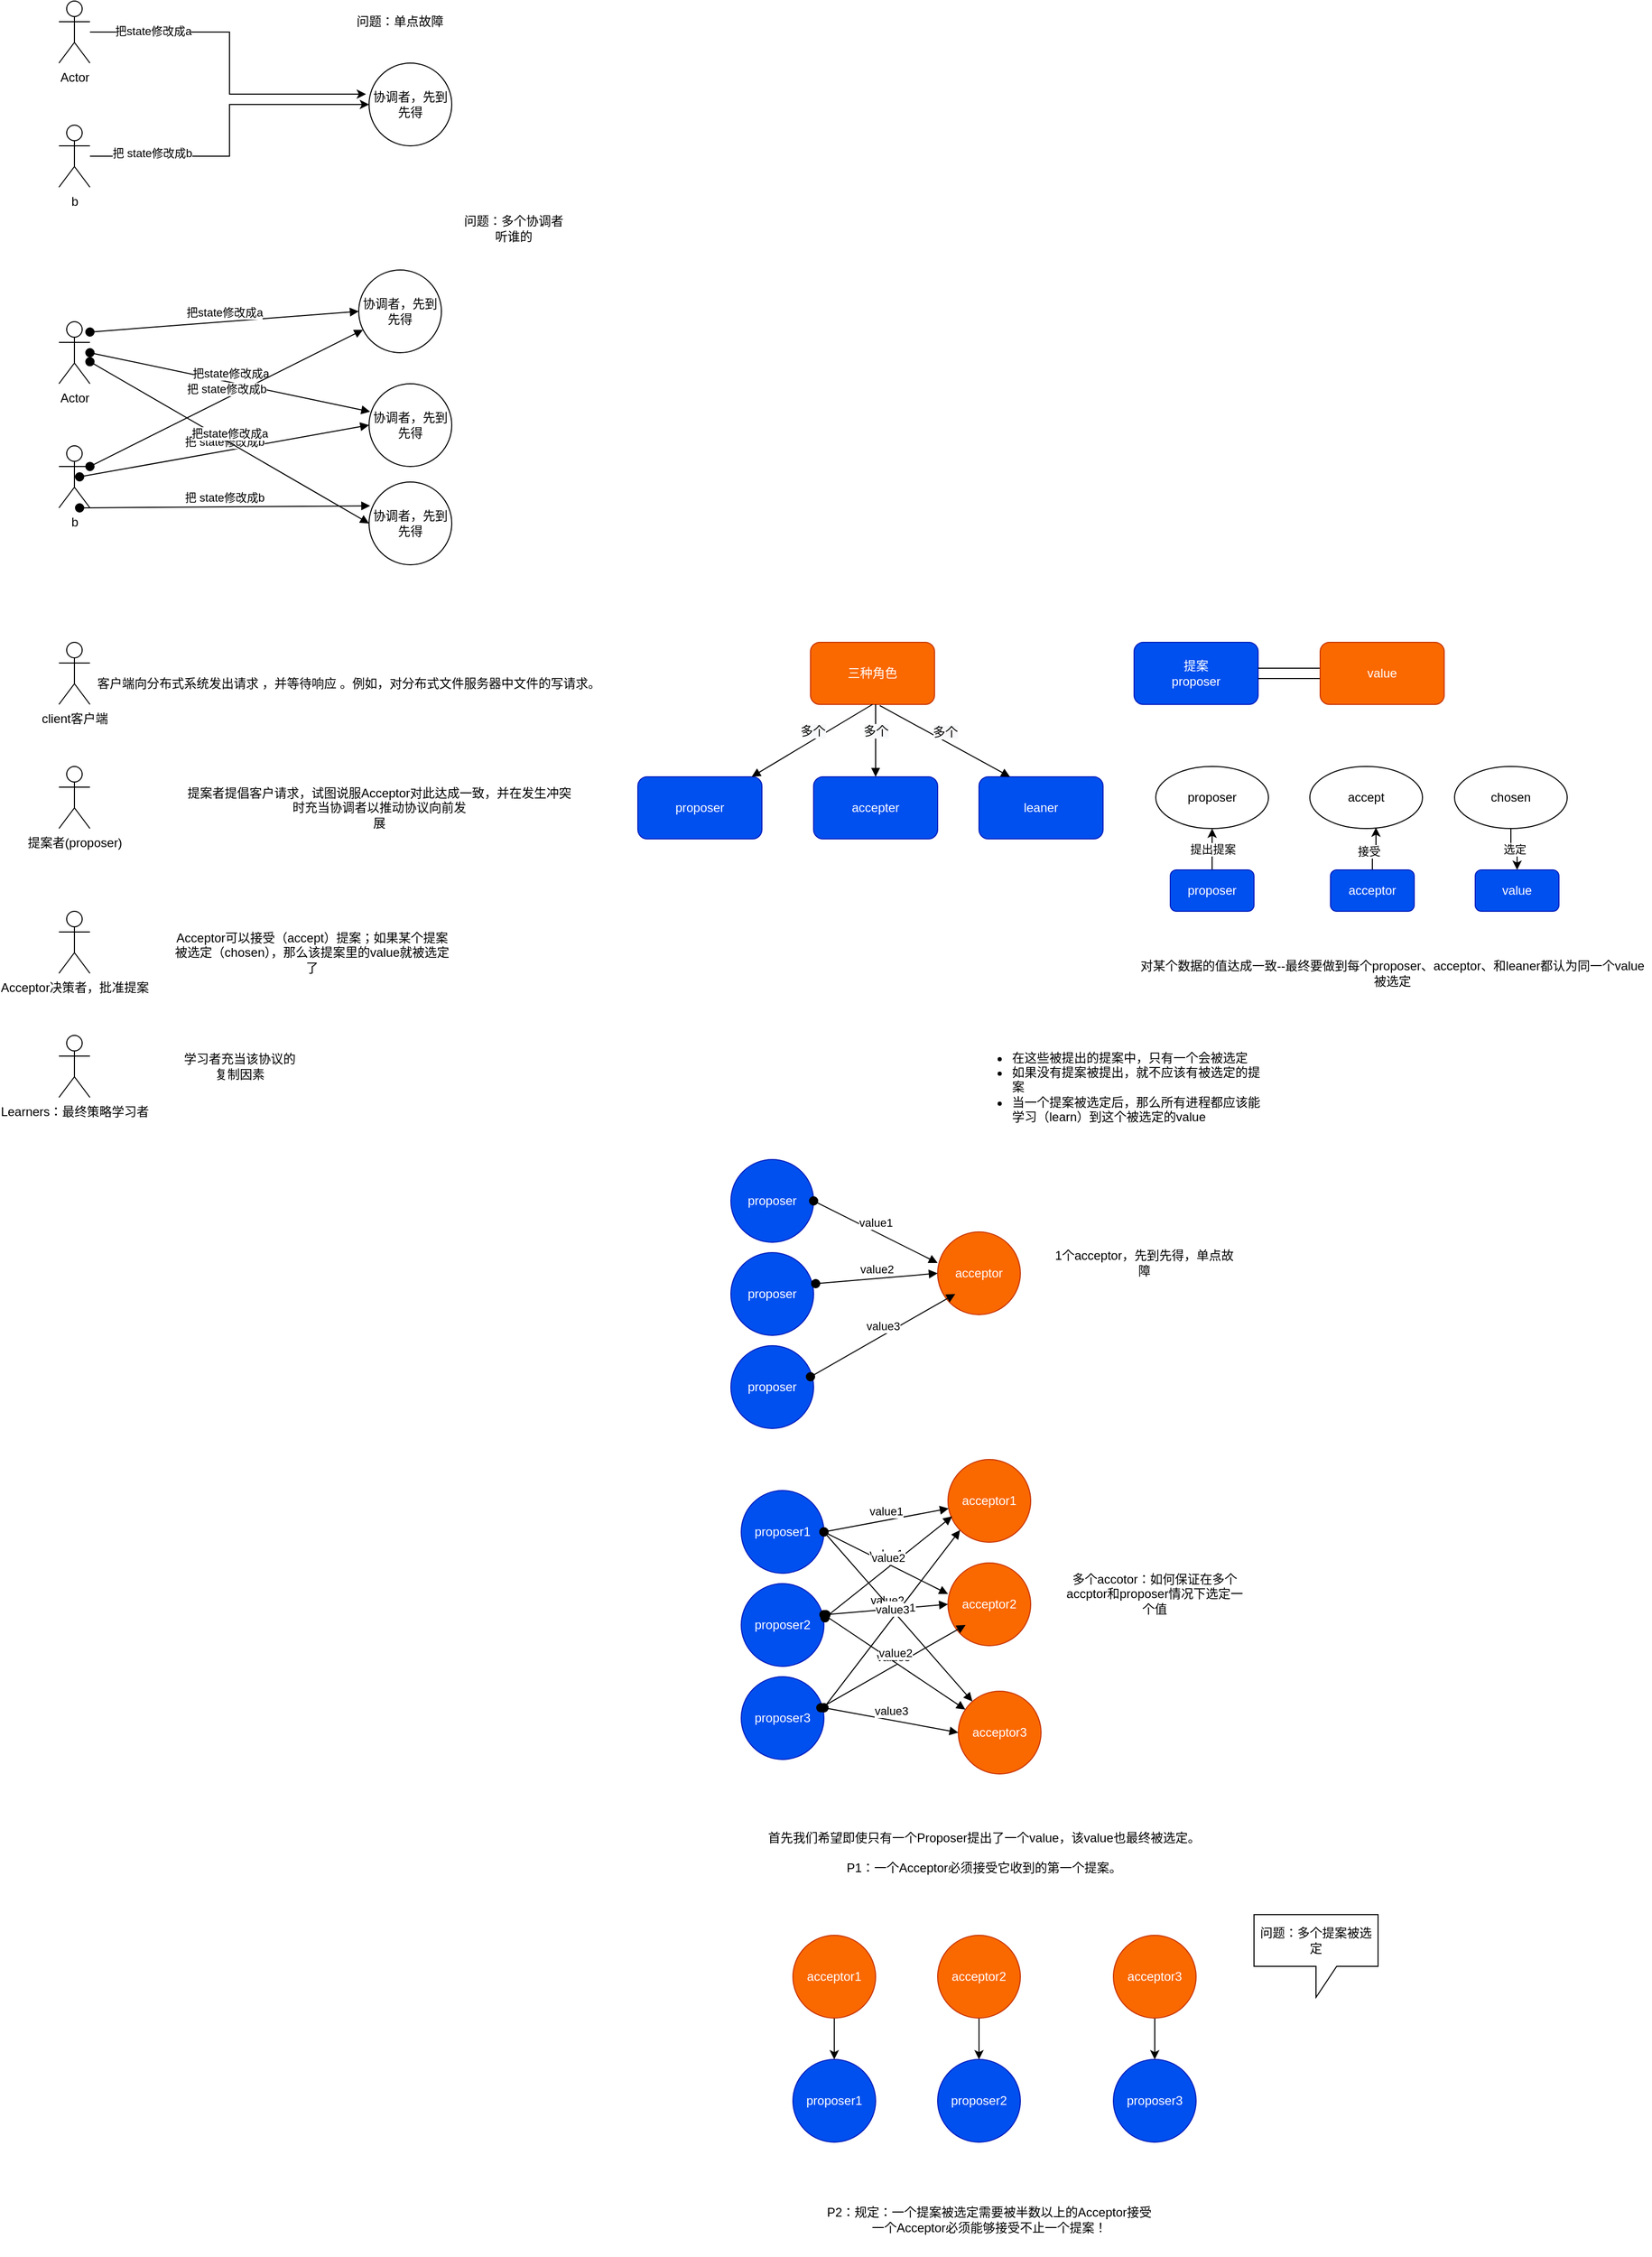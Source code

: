 <mxfile version="14.4.6" type="github">
  <diagram id="8dDou3pMWxGuU96nbHgM" name="Page-1">
    <mxGraphModel dx="946" dy="614" grid="1" gridSize="10" guides="1" tooltips="1" connect="1" arrows="1" fold="1" page="1" pageScale="1" pageWidth="827" pageHeight="1169" math="0" shadow="0">
      <root>
        <mxCell id="0" />
        <mxCell id="1" parent="0" />
        <mxCell id="M_0ubYgLpEhorPyLPJEU-5" style="edgeStyle=orthogonalEdgeStyle;rounded=0;orthogonalLoop=1;jettySize=auto;html=1;entryX=-0.037;entryY=0.375;entryDx=0;entryDy=0;entryPerimeter=0;" edge="1" parent="1" source="M_0ubYgLpEhorPyLPJEU-1" target="M_0ubYgLpEhorPyLPJEU-4">
          <mxGeometry relative="1" as="geometry" />
        </mxCell>
        <mxCell id="M_0ubYgLpEhorPyLPJEU-7" value="把state修改成a" style="edgeLabel;html=1;align=center;verticalAlign=middle;resizable=0;points=[];" vertex="1" connectable="0" parent="M_0ubYgLpEhorPyLPJEU-5">
          <mxGeometry x="-0.627" y="1" relative="1" as="geometry">
            <mxPoint as="offset" />
          </mxGeometry>
        </mxCell>
        <mxCell id="M_0ubYgLpEhorPyLPJEU-1" value="Actor" style="shape=umlActor;verticalLabelPosition=bottom;verticalAlign=top;html=1;outlineConnect=0;" vertex="1" parent="1">
          <mxGeometry x="60" y="80" width="30" height="60" as="geometry" />
        </mxCell>
        <mxCell id="M_0ubYgLpEhorPyLPJEU-6" style="edgeStyle=orthogonalEdgeStyle;rounded=0;orthogonalLoop=1;jettySize=auto;html=1;entryX=0;entryY=0.5;entryDx=0;entryDy=0;" edge="1" parent="1" source="M_0ubYgLpEhorPyLPJEU-2" target="M_0ubYgLpEhorPyLPJEU-4">
          <mxGeometry relative="1" as="geometry" />
        </mxCell>
        <mxCell id="M_0ubYgLpEhorPyLPJEU-8" value="把 state修改成b" style="edgeLabel;html=1;align=center;verticalAlign=middle;resizable=0;points=[];" vertex="1" connectable="0" parent="M_0ubYgLpEhorPyLPJEU-6">
          <mxGeometry x="-0.625" y="3" relative="1" as="geometry">
            <mxPoint as="offset" />
          </mxGeometry>
        </mxCell>
        <mxCell id="M_0ubYgLpEhorPyLPJEU-2" value="b&lt;br&gt;" style="shape=umlActor;verticalLabelPosition=bottom;verticalAlign=top;html=1;outlineConnect=0;" vertex="1" parent="1">
          <mxGeometry x="60" y="200" width="30" height="60" as="geometry" />
        </mxCell>
        <mxCell id="M_0ubYgLpEhorPyLPJEU-4" value="协调者，先到先得" style="ellipse;whiteSpace=wrap;html=1;aspect=fixed;" vertex="1" parent="1">
          <mxGeometry x="360" y="140" width="80" height="80" as="geometry" />
        </mxCell>
        <mxCell id="M_0ubYgLpEhorPyLPJEU-24" value="Actor" style="shape=umlActor;verticalLabelPosition=bottom;verticalAlign=top;html=1;outlineConnect=0;" vertex="1" parent="1">
          <mxGeometry x="60" y="390" width="30" height="60" as="geometry" />
        </mxCell>
        <mxCell id="M_0ubYgLpEhorPyLPJEU-27" value="b&lt;br&gt;" style="shape=umlActor;verticalLabelPosition=bottom;verticalAlign=top;html=1;outlineConnect=0;" vertex="1" parent="1">
          <mxGeometry x="60" y="510" width="30" height="60" as="geometry" />
        </mxCell>
        <mxCell id="M_0ubYgLpEhorPyLPJEU-28" value="协调者，先到先得" style="ellipse;whiteSpace=wrap;html=1;aspect=fixed;" vertex="1" parent="1">
          <mxGeometry x="360" y="450" width="80" height="80" as="geometry" />
        </mxCell>
        <mxCell id="M_0ubYgLpEhorPyLPJEU-29" value="问题：单点故障" style="text;html=1;strokeColor=none;fillColor=none;align=center;verticalAlign=middle;whiteSpace=wrap;rounded=0;" vertex="1" parent="1">
          <mxGeometry x="340" y="90" width="100" height="20" as="geometry" />
        </mxCell>
        <mxCell id="M_0ubYgLpEhorPyLPJEU-30" value="协调者，先到先得" style="ellipse;whiteSpace=wrap;html=1;aspect=fixed;" vertex="1" parent="1">
          <mxGeometry x="360" y="545" width="80" height="80" as="geometry" />
        </mxCell>
        <mxCell id="M_0ubYgLpEhorPyLPJEU-31" value="协调者，先到先得" style="ellipse;whiteSpace=wrap;html=1;aspect=fixed;" vertex="1" parent="1">
          <mxGeometry x="350" y="340" width="80" height="80" as="geometry" />
        </mxCell>
        <mxCell id="M_0ubYgLpEhorPyLPJEU-33" value="把state修改成a" style="html=1;verticalAlign=bottom;startArrow=oval;startFill=1;endArrow=block;startSize=8;entryX=0;entryY=0.5;entryDx=0;entryDy=0;" edge="1" parent="1" target="M_0ubYgLpEhorPyLPJEU-31">
          <mxGeometry width="60" relative="1" as="geometry">
            <mxPoint x="90" y="400" as="sourcePoint" />
            <mxPoint x="150" y="400" as="targetPoint" />
          </mxGeometry>
        </mxCell>
        <mxCell id="M_0ubYgLpEhorPyLPJEU-34" value="把state修改成a" style="html=1;verticalAlign=bottom;startArrow=oval;startFill=1;endArrow=block;startSize=8;entryX=0.013;entryY=0.338;entryDx=0;entryDy=0;entryPerimeter=0;" edge="1" parent="1" target="M_0ubYgLpEhorPyLPJEU-28">
          <mxGeometry width="60" relative="1" as="geometry">
            <mxPoint x="90" y="420" as="sourcePoint" />
            <mxPoint x="150" y="420" as="targetPoint" />
          </mxGeometry>
        </mxCell>
        <mxCell id="M_0ubYgLpEhorPyLPJEU-35" value="把 state修改成b" style="html=1;verticalAlign=bottom;startArrow=oval;startFill=1;endArrow=block;startSize=8;entryX=0;entryY=0.5;entryDx=0;entryDy=0;" edge="1" parent="1" target="M_0ubYgLpEhorPyLPJEU-28">
          <mxGeometry width="60" relative="1" as="geometry">
            <mxPoint x="80" y="540" as="sourcePoint" />
            <mxPoint x="140" y="540" as="targetPoint" />
          </mxGeometry>
        </mxCell>
        <mxCell id="M_0ubYgLpEhorPyLPJEU-36" value="把 state修改成b" style="html=1;verticalAlign=bottom;startArrow=oval;startFill=1;endArrow=block;startSize=8;entryX=0.013;entryY=0.288;entryDx=0;entryDy=0;entryPerimeter=0;" edge="1" parent="1" target="M_0ubYgLpEhorPyLPJEU-30">
          <mxGeometry width="60" relative="1" as="geometry">
            <mxPoint x="80" y="570" as="sourcePoint" />
            <mxPoint x="360" y="520" as="targetPoint" />
          </mxGeometry>
        </mxCell>
        <mxCell id="M_0ubYgLpEhorPyLPJEU-37" value="把 state修改成b" style="html=1;verticalAlign=bottom;startArrow=oval;startFill=1;endArrow=block;startSize=8;exitX=1;exitY=0.333;exitDx=0;exitDy=0;exitPerimeter=0;" edge="1" parent="1" source="M_0ubYgLpEhorPyLPJEU-27" target="M_0ubYgLpEhorPyLPJEU-31">
          <mxGeometry width="60" relative="1" as="geometry">
            <mxPoint x="90" y="580" as="sourcePoint" />
            <mxPoint x="371.04" y="578.04" as="targetPoint" />
          </mxGeometry>
        </mxCell>
        <mxCell id="M_0ubYgLpEhorPyLPJEU-38" value="把state修改成a" style="html=1;verticalAlign=bottom;startArrow=oval;startFill=1;endArrow=block;startSize=8;entryX=0;entryY=0.5;entryDx=0;entryDy=0;" edge="1" parent="1" source="M_0ubYgLpEhorPyLPJEU-24" target="M_0ubYgLpEhorPyLPJEU-30">
          <mxGeometry width="60" relative="1" as="geometry">
            <mxPoint x="100" y="430" as="sourcePoint" />
            <mxPoint x="371.04" y="487.04" as="targetPoint" />
          </mxGeometry>
        </mxCell>
        <mxCell id="M_0ubYgLpEhorPyLPJEU-39" value="问题：多个协调者听谁的" style="text;html=1;strokeColor=none;fillColor=none;align=center;verticalAlign=middle;whiteSpace=wrap;rounded=0;" vertex="1" parent="1">
          <mxGeometry x="450" y="290" width="100" height="20" as="geometry" />
        </mxCell>
        <mxCell id="M_0ubYgLpEhorPyLPJEU-41" value="client客户端" style="shape=umlActor;verticalLabelPosition=bottom;verticalAlign=top;html=1;outlineConnect=0;" vertex="1" parent="1">
          <mxGeometry x="60" y="700" width="30" height="60" as="geometry" />
        </mxCell>
        <mxCell id="M_0ubYgLpEhorPyLPJEU-45" value="客户端向分布式系统发出请求 ，并等待响应 。例如，对分布式文件服务器中文件的写请求。" style="text;html=1;align=center;verticalAlign=middle;resizable=0;points=[];autosize=1;" vertex="1" parent="1">
          <mxGeometry x="90" y="730" width="500" height="20" as="geometry" />
        </mxCell>
        <mxCell id="M_0ubYgLpEhorPyLPJEU-46" value="&lt;div&gt;提案者提倡客户请求，试图说服Acceptor对此达成一致，并在发生冲突时充当协调者以推动协议向前发&lt;/div&gt;&lt;div&gt;展&lt;/div&gt;" style="text;html=1;strokeColor=none;fillColor=none;align=center;verticalAlign=middle;whiteSpace=wrap;rounded=0;" vertex="1" parent="1">
          <mxGeometry x="180" y="850" width="380" height="20" as="geometry" />
        </mxCell>
        <mxCell id="M_0ubYgLpEhorPyLPJEU-47" value="&lt;span&gt;提案者(proposer)&lt;/span&gt;" style="shape=umlActor;verticalLabelPosition=bottom;verticalAlign=top;html=1;outlineConnect=0;" vertex="1" parent="1">
          <mxGeometry x="60" y="820" width="30" height="60" as="geometry" />
        </mxCell>
        <mxCell id="M_0ubYgLpEhorPyLPJEU-48" value="Acceptor决策者，批准提案" style="shape=umlActor;verticalLabelPosition=bottom;verticalAlign=top;html=1;outlineConnect=0;" vertex="1" parent="1">
          <mxGeometry x="60" y="960" width="30" height="60" as="geometry" />
        </mxCell>
        <mxCell id="M_0ubYgLpEhorPyLPJEU-51" value="Acceptor可以接受（accept）提案；如果某个提案被选定（chosen），那么该提案里的value就被选定了" style="text;html=1;strokeColor=none;fillColor=none;align=center;verticalAlign=middle;whiteSpace=wrap;rounded=0;" vertex="1" parent="1">
          <mxGeometry x="170" y="990" width="270" height="20" as="geometry" />
        </mxCell>
        <mxCell id="M_0ubYgLpEhorPyLPJEU-52" value="Learners：最终策略学习者" style="shape=umlActor;verticalLabelPosition=bottom;verticalAlign=top;html=1;outlineConnect=0;" vertex="1" parent="1">
          <mxGeometry x="60" y="1080" width="30" height="60" as="geometry" />
        </mxCell>
        <mxCell id="M_0ubYgLpEhorPyLPJEU-57" value="学习者充当该协议的复制因素" style="text;html=1;strokeColor=none;fillColor=none;align=center;verticalAlign=middle;whiteSpace=wrap;rounded=0;" vertex="1" parent="1">
          <mxGeometry x="180" y="1100" width="110" height="20" as="geometry" />
        </mxCell>
        <mxCell id="M_0ubYgLpEhorPyLPJEU-58" value="三种角色" style="rounded=1;whiteSpace=wrap;html=1;fillColor=#fa6800;strokeColor=#C73500;fontColor=#ffffff;" vertex="1" parent="1">
          <mxGeometry x="787" y="700" width="120" height="60" as="geometry" />
        </mxCell>
        <mxCell id="M_0ubYgLpEhorPyLPJEU-59" value="proposer" style="rounded=1;whiteSpace=wrap;html=1;fillColor=#0050ef;strokeColor=#001DBC;fontColor=#ffffff;" vertex="1" parent="1">
          <mxGeometry x="620" y="830" width="120" height="60" as="geometry" />
        </mxCell>
        <mxCell id="M_0ubYgLpEhorPyLPJEU-60" value="accepter" style="rounded=1;whiteSpace=wrap;html=1;fillColor=#0050ef;strokeColor=#001DBC;fontColor=#ffffff;" vertex="1" parent="1">
          <mxGeometry x="790" y="830" width="120" height="60" as="geometry" />
        </mxCell>
        <mxCell id="M_0ubYgLpEhorPyLPJEU-61" value="leaner" style="rounded=1;whiteSpace=wrap;html=1;fillColor=#0050ef;strokeColor=#001DBC;fontColor=#ffffff;" vertex="1" parent="1">
          <mxGeometry x="950" y="830" width="120" height="60" as="geometry" />
        </mxCell>
        <mxCell id="M_0ubYgLpEhorPyLPJEU-67" value="&lt;span style=&quot;font-size: 12px ; background-color: rgb(248 , 249 , 250)&quot;&gt;多个&lt;/span&gt;" style="html=1;verticalAlign=bottom;endArrow=block;exitX=0.5;exitY=1;exitDx=0;exitDy=0;" edge="1" parent="1" source="M_0ubYgLpEhorPyLPJEU-58" target="M_0ubYgLpEhorPyLPJEU-59">
          <mxGeometry width="80" relative="1" as="geometry">
            <mxPoint x="770" y="790" as="sourcePoint" />
            <mxPoint x="850" y="790" as="targetPoint" />
          </mxGeometry>
        </mxCell>
        <mxCell id="M_0ubYgLpEhorPyLPJEU-68" value="&lt;span style=&quot;font-size: 12px ; background-color: rgb(248 , 249 , 250)&quot;&gt;多个&lt;/span&gt;" style="html=1;verticalAlign=bottom;endArrow=block;entryX=0.5;entryY=0;entryDx=0;entryDy=0;" edge="1" parent="1" target="M_0ubYgLpEhorPyLPJEU-60">
          <mxGeometry width="80" relative="1" as="geometry">
            <mxPoint x="850" y="760" as="sourcePoint" />
            <mxPoint x="827.0" y="830" as="targetPoint" />
          </mxGeometry>
        </mxCell>
        <mxCell id="M_0ubYgLpEhorPyLPJEU-69" value="&lt;span style=&quot;font-size: 12px ; background-color: rgb(248 , 249 , 250)&quot;&gt;多个&lt;/span&gt;" style="html=1;verticalAlign=bottom;endArrow=block;entryX=0.25;entryY=0;entryDx=0;entryDy=0;exitX=0.558;exitY=1.017;exitDx=0;exitDy=0;exitPerimeter=0;" edge="1" parent="1" source="M_0ubYgLpEhorPyLPJEU-58" target="M_0ubYgLpEhorPyLPJEU-61">
          <mxGeometry width="80" relative="1" as="geometry">
            <mxPoint x="860" y="770" as="sourcePoint" />
            <mxPoint x="860" y="840" as="targetPoint" />
          </mxGeometry>
        </mxCell>
        <mxCell id="M_0ubYgLpEhorPyLPJEU-70" value="提案&lt;br&gt;proposer" style="rounded=1;whiteSpace=wrap;html=1;fillColor=#0050ef;strokeColor=#001DBC;fontColor=#ffffff;" vertex="1" parent="1">
          <mxGeometry x="1100" y="700" width="120" height="60" as="geometry" />
        </mxCell>
        <mxCell id="M_0ubYgLpEhorPyLPJEU-71" value="" style="line;strokeWidth=1;rotatable=0;dashed=0;labelPosition=right;align=left;verticalAlign=middle;spacingTop=0;spacingLeft=6;points=[];portConstraint=eastwest;" vertex="1" parent="1">
          <mxGeometry x="1220" y="720" width="60" height="10" as="geometry" />
        </mxCell>
        <mxCell id="M_0ubYgLpEhorPyLPJEU-72" value="" style="line;strokeWidth=1;rotatable=0;dashed=0;labelPosition=right;align=left;verticalAlign=middle;spacingTop=0;spacingLeft=6;points=[];portConstraint=eastwest;" vertex="1" parent="1">
          <mxGeometry x="1220" y="730" width="60" height="10" as="geometry" />
        </mxCell>
        <mxCell id="M_0ubYgLpEhorPyLPJEU-73" value="value" style="rounded=1;whiteSpace=wrap;html=1;fillColor=#fa6800;strokeColor=#C73500;fontColor=#ffffff;" vertex="1" parent="1">
          <mxGeometry x="1280" y="700" width="120" height="60" as="geometry" />
        </mxCell>
        <mxCell id="M_0ubYgLpEhorPyLPJEU-74" value="proposer" style="ellipse;whiteSpace=wrap;html=1;" vertex="1" parent="1">
          <mxGeometry x="1121" y="820" width="109" height="60" as="geometry" />
        </mxCell>
        <mxCell id="M_0ubYgLpEhorPyLPJEU-75" value="accept" style="ellipse;whiteSpace=wrap;html=1;" vertex="1" parent="1">
          <mxGeometry x="1270" y="820" width="109" height="60" as="geometry" />
        </mxCell>
        <mxCell id="M_0ubYgLpEhorPyLPJEU-83" value="选定" style="edgeStyle=orthogonalEdgeStyle;rounded=0;orthogonalLoop=1;jettySize=auto;html=1;" edge="1" parent="1" source="M_0ubYgLpEhorPyLPJEU-76" target="M_0ubYgLpEhorPyLPJEU-82">
          <mxGeometry relative="1" as="geometry" />
        </mxCell>
        <mxCell id="M_0ubYgLpEhorPyLPJEU-76" value="chosen" style="ellipse;whiteSpace=wrap;html=1;" vertex="1" parent="1">
          <mxGeometry x="1410" y="820" width="109" height="60" as="geometry" />
        </mxCell>
        <mxCell id="M_0ubYgLpEhorPyLPJEU-78" value="提出提案" style="edgeStyle=orthogonalEdgeStyle;rounded=0;orthogonalLoop=1;jettySize=auto;html=1;" edge="1" parent="1" source="M_0ubYgLpEhorPyLPJEU-77" target="M_0ubYgLpEhorPyLPJEU-74">
          <mxGeometry relative="1" as="geometry" />
        </mxCell>
        <mxCell id="M_0ubYgLpEhorPyLPJEU-77" value="proposer" style="rounded=1;whiteSpace=wrap;html=1;fillColor=#0050ef;strokeColor=#001DBC;fontColor=#ffffff;" vertex="1" parent="1">
          <mxGeometry x="1135" y="920" width="81" height="40" as="geometry" />
        </mxCell>
        <mxCell id="M_0ubYgLpEhorPyLPJEU-80" style="edgeStyle=orthogonalEdgeStyle;rounded=0;orthogonalLoop=1;jettySize=auto;html=1;exitX=0.5;exitY=0;exitDx=0;exitDy=0;entryX=0.587;entryY=0.983;entryDx=0;entryDy=0;entryPerimeter=0;" edge="1" parent="1" source="M_0ubYgLpEhorPyLPJEU-79" target="M_0ubYgLpEhorPyLPJEU-75">
          <mxGeometry relative="1" as="geometry" />
        </mxCell>
        <mxCell id="M_0ubYgLpEhorPyLPJEU-81" value="接受" style="edgeLabel;html=1;align=center;verticalAlign=middle;resizable=0;points=[];" vertex="1" connectable="0" parent="M_0ubYgLpEhorPyLPJEU-80">
          <mxGeometry x="-0.191" y="5" relative="1" as="geometry">
            <mxPoint x="1" as="offset" />
          </mxGeometry>
        </mxCell>
        <mxCell id="M_0ubYgLpEhorPyLPJEU-79" value="acceptor" style="rounded=1;whiteSpace=wrap;html=1;fillColor=#0050ef;strokeColor=#001DBC;fontColor=#ffffff;" vertex="1" parent="1">
          <mxGeometry x="1290" y="920" width="81" height="40" as="geometry" />
        </mxCell>
        <mxCell id="M_0ubYgLpEhorPyLPJEU-82" value="value" style="rounded=1;whiteSpace=wrap;html=1;fillColor=#0050ef;strokeColor=#001DBC;fontColor=#ffffff;" vertex="1" parent="1">
          <mxGeometry x="1430" y="920" width="81" height="40" as="geometry" />
        </mxCell>
        <mxCell id="M_0ubYgLpEhorPyLPJEU-84" value="对某个数据的值达成一致--最终要做到每个proposer、acceptor、和leaner都认为同一个value被选定" style="text;html=1;strokeColor=none;fillColor=none;align=center;verticalAlign=middle;whiteSpace=wrap;rounded=0;" vertex="1" parent="1">
          <mxGeometry x="1100" y="1010" width="500" height="20" as="geometry" />
        </mxCell>
        <mxCell id="M_0ubYgLpEhorPyLPJEU-88" value="&lt;ul&gt;&lt;li&gt;在这些被提出的提案中，只有一个会被选定&lt;/li&gt;&lt;li&gt;如果没有提案被提出，就不应该有被选定的提案&lt;br&gt;&lt;/li&gt;&lt;li&gt;当一个提案被选定后，那么所有进程都应该能学习（learn）到这个被选定的value&lt;br&gt;&lt;/li&gt;&lt;/ul&gt;" style="text;strokeColor=none;fillColor=none;html=1;whiteSpace=wrap;verticalAlign=middle;overflow=hidden;" vertex="1" parent="1">
          <mxGeometry x="940" y="1080" width="290" height="100" as="geometry" />
        </mxCell>
        <mxCell id="M_0ubYgLpEhorPyLPJEU-89" value="proposer" style="ellipse;whiteSpace=wrap;html=1;aspect=fixed;fillColor=#0050ef;strokeColor=#001DBC;fontColor=#ffffff;" vertex="1" parent="1">
          <mxGeometry x="710" y="1200" width="80" height="80" as="geometry" />
        </mxCell>
        <mxCell id="M_0ubYgLpEhorPyLPJEU-90" value="proposer" style="ellipse;whiteSpace=wrap;html=1;aspect=fixed;fillColor=#0050ef;strokeColor=#001DBC;fontColor=#ffffff;" vertex="1" parent="1">
          <mxGeometry x="710" y="1290" width="80" height="80" as="geometry" />
        </mxCell>
        <mxCell id="M_0ubYgLpEhorPyLPJEU-91" value="proposer" style="ellipse;whiteSpace=wrap;html=1;aspect=fixed;fillColor=#0050ef;strokeColor=#001DBC;fontColor=#ffffff;" vertex="1" parent="1">
          <mxGeometry x="710" y="1380" width="80" height="80" as="geometry" />
        </mxCell>
        <mxCell id="M_0ubYgLpEhorPyLPJEU-92" value="acceptor" style="ellipse;whiteSpace=wrap;html=1;aspect=fixed;fillColor=#fa6800;strokeColor=#C73500;fontColor=#ffffff;" vertex="1" parent="1">
          <mxGeometry x="910" y="1270" width="80" height="80" as="geometry" />
        </mxCell>
        <mxCell id="M_0ubYgLpEhorPyLPJEU-96" value="value1" style="html=1;verticalAlign=bottom;startArrow=oval;startFill=1;endArrow=block;startSize=8;entryX=0;entryY=0.375;entryDx=0;entryDy=0;entryPerimeter=0;" edge="1" parent="1" target="M_0ubYgLpEhorPyLPJEU-92">
          <mxGeometry width="60" relative="1" as="geometry">
            <mxPoint x="790" y="1240" as="sourcePoint" />
            <mxPoint x="850" y="1240" as="targetPoint" />
          </mxGeometry>
        </mxCell>
        <mxCell id="M_0ubYgLpEhorPyLPJEU-97" value="value2" style="html=1;verticalAlign=bottom;startArrow=oval;startFill=1;endArrow=block;startSize=8;exitX=1.025;exitY=0.375;exitDx=0;exitDy=0;exitPerimeter=0;" edge="1" parent="1" source="M_0ubYgLpEhorPyLPJEU-90">
          <mxGeometry width="60" relative="1" as="geometry">
            <mxPoint x="800" y="1250" as="sourcePoint" />
            <mxPoint x="910" y="1310" as="targetPoint" />
          </mxGeometry>
        </mxCell>
        <mxCell id="M_0ubYgLpEhorPyLPJEU-98" value="value3" style="html=1;verticalAlign=bottom;startArrow=oval;startFill=1;endArrow=block;startSize=8;entryX=0;entryY=0.375;entryDx=0;entryDy=0;entryPerimeter=0;" edge="1" parent="1">
          <mxGeometry width="60" relative="1" as="geometry">
            <mxPoint x="787" y="1410" as="sourcePoint" />
            <mxPoint x="927" y="1330" as="targetPoint" />
          </mxGeometry>
        </mxCell>
        <mxCell id="M_0ubYgLpEhorPyLPJEU-99" value="1个acceptor，先到先得，单点故障" style="text;html=1;strokeColor=none;fillColor=none;align=center;verticalAlign=middle;whiteSpace=wrap;rounded=0;" vertex="1" parent="1">
          <mxGeometry x="1020" y="1290" width="180" height="20" as="geometry" />
        </mxCell>
        <mxCell id="M_0ubYgLpEhorPyLPJEU-100" value="proposer1" style="ellipse;whiteSpace=wrap;html=1;aspect=fixed;fillColor=#0050ef;strokeColor=#001DBC;fontColor=#ffffff;" vertex="1" parent="1">
          <mxGeometry x="720" y="1520" width="80" height="80" as="geometry" />
        </mxCell>
        <mxCell id="M_0ubYgLpEhorPyLPJEU-101" value="proposer2" style="ellipse;whiteSpace=wrap;html=1;aspect=fixed;fillColor=#0050ef;strokeColor=#001DBC;fontColor=#ffffff;" vertex="1" parent="1">
          <mxGeometry x="720" y="1610" width="80" height="80" as="geometry" />
        </mxCell>
        <mxCell id="M_0ubYgLpEhorPyLPJEU-102" value="proposer3" style="ellipse;whiteSpace=wrap;html=1;aspect=fixed;fillColor=#0050ef;strokeColor=#001DBC;fontColor=#ffffff;" vertex="1" parent="1">
          <mxGeometry x="720" y="1700" width="80" height="80" as="geometry" />
        </mxCell>
        <mxCell id="M_0ubYgLpEhorPyLPJEU-103" value="acceptor2" style="ellipse;whiteSpace=wrap;html=1;aspect=fixed;fillColor=#fa6800;strokeColor=#C73500;fontColor=#ffffff;" vertex="1" parent="1">
          <mxGeometry x="920" y="1590" width="80" height="80" as="geometry" />
        </mxCell>
        <mxCell id="M_0ubYgLpEhorPyLPJEU-104" value="value1" style="html=1;verticalAlign=bottom;startArrow=oval;startFill=1;endArrow=block;startSize=8;entryX=0;entryY=0.375;entryDx=0;entryDy=0;entryPerimeter=0;" edge="1" parent="1" target="M_0ubYgLpEhorPyLPJEU-103">
          <mxGeometry width="60" relative="1" as="geometry">
            <mxPoint x="800" y="1560" as="sourcePoint" />
            <mxPoint x="860" y="1560" as="targetPoint" />
          </mxGeometry>
        </mxCell>
        <mxCell id="M_0ubYgLpEhorPyLPJEU-105" value="value2" style="html=1;verticalAlign=bottom;startArrow=oval;startFill=1;endArrow=block;startSize=8;exitX=1.025;exitY=0.375;exitDx=0;exitDy=0;exitPerimeter=0;" edge="1" parent="1" source="M_0ubYgLpEhorPyLPJEU-101">
          <mxGeometry width="60" relative="1" as="geometry">
            <mxPoint x="810" y="1570" as="sourcePoint" />
            <mxPoint x="920" y="1630" as="targetPoint" />
          </mxGeometry>
        </mxCell>
        <mxCell id="M_0ubYgLpEhorPyLPJEU-106" value="value3" style="html=1;verticalAlign=bottom;startArrow=oval;startFill=1;endArrow=block;startSize=8;entryX=0;entryY=0.375;entryDx=0;entryDy=0;entryPerimeter=0;" edge="1" parent="1">
          <mxGeometry width="60" relative="1" as="geometry">
            <mxPoint x="797" y="1730" as="sourcePoint" />
            <mxPoint x="937" y="1650" as="targetPoint" />
          </mxGeometry>
        </mxCell>
        <mxCell id="M_0ubYgLpEhorPyLPJEU-107" value="多个accotor：如何保证在多个accptor和proposer情况下选定一个值" style="text;html=1;strokeColor=none;fillColor=none;align=center;verticalAlign=middle;whiteSpace=wrap;rounded=0;" vertex="1" parent="1">
          <mxGeometry x="1030" y="1610" width="180" height="20" as="geometry" />
        </mxCell>
        <mxCell id="M_0ubYgLpEhorPyLPJEU-108" value="acceptor3" style="ellipse;whiteSpace=wrap;html=1;aspect=fixed;fillColor=#fa6800;strokeColor=#C73500;fontColor=#ffffff;" vertex="1" parent="1">
          <mxGeometry x="930" y="1714" width="80" height="80" as="geometry" />
        </mxCell>
        <mxCell id="M_0ubYgLpEhorPyLPJEU-109" value="acceptor1" style="ellipse;whiteSpace=wrap;html=1;aspect=fixed;fillColor=#fa6800;strokeColor=#C73500;fontColor=#ffffff;" vertex="1" parent="1">
          <mxGeometry x="920" y="1490" width="80" height="80" as="geometry" />
        </mxCell>
        <mxCell id="M_0ubYgLpEhorPyLPJEU-110" value="value1" style="html=1;verticalAlign=bottom;startArrow=oval;startFill=1;endArrow=block;startSize=8;" edge="1" parent="1" target="M_0ubYgLpEhorPyLPJEU-109">
          <mxGeometry width="60" relative="1" as="geometry">
            <mxPoint x="800" y="1560" as="sourcePoint" />
            <mxPoint x="930" y="1630" as="targetPoint" />
          </mxGeometry>
        </mxCell>
        <mxCell id="M_0ubYgLpEhorPyLPJEU-111" value="value1" style="html=1;verticalAlign=bottom;startArrow=oval;startFill=1;endArrow=block;startSize=8;" edge="1" parent="1" target="M_0ubYgLpEhorPyLPJEU-108">
          <mxGeometry width="60" relative="1" as="geometry">
            <mxPoint x="800" y="1560" as="sourcePoint" />
            <mxPoint x="940" y="1640" as="targetPoint" />
          </mxGeometry>
        </mxCell>
        <mxCell id="M_0ubYgLpEhorPyLPJEU-112" value="value2" style="html=1;verticalAlign=bottom;startArrow=oval;startFill=1;endArrow=block;startSize=8;exitX=1.013;exitY=0.413;exitDx=0;exitDy=0;exitPerimeter=0;entryX=0.05;entryY=0.688;entryDx=0;entryDy=0;entryPerimeter=0;" edge="1" parent="1" source="M_0ubYgLpEhorPyLPJEU-101" target="M_0ubYgLpEhorPyLPJEU-109">
          <mxGeometry width="60" relative="1" as="geometry">
            <mxPoint x="812" y="1650" as="sourcePoint" />
            <mxPoint x="930" y="1640" as="targetPoint" />
          </mxGeometry>
        </mxCell>
        <mxCell id="M_0ubYgLpEhorPyLPJEU-113" value="value2" style="html=1;verticalAlign=bottom;startArrow=oval;startFill=1;endArrow=block;startSize=8;" edge="1" parent="1" target="M_0ubYgLpEhorPyLPJEU-108">
          <mxGeometry width="60" relative="1" as="geometry">
            <mxPoint x="800" y="1640" as="sourcePoint" />
            <mxPoint x="934" y="1555.04" as="targetPoint" />
          </mxGeometry>
        </mxCell>
        <mxCell id="M_0ubYgLpEhorPyLPJEU-114" value="value3" style="html=1;verticalAlign=bottom;startArrow=oval;startFill=1;endArrow=block;startSize=8;entryX=0;entryY=1;entryDx=0;entryDy=0;" edge="1" parent="1" target="M_0ubYgLpEhorPyLPJEU-109">
          <mxGeometry width="60" relative="1" as="geometry">
            <mxPoint x="800" y="1730" as="sourcePoint" />
            <mxPoint x="947" y="1660" as="targetPoint" />
          </mxGeometry>
        </mxCell>
        <mxCell id="M_0ubYgLpEhorPyLPJEU-115" value="value3" style="html=1;verticalAlign=bottom;startArrow=oval;startFill=1;endArrow=block;startSize=8;entryX=0;entryY=0.5;entryDx=0;entryDy=0;" edge="1" parent="1" target="M_0ubYgLpEhorPyLPJEU-108">
          <mxGeometry width="60" relative="1" as="geometry">
            <mxPoint x="800" y="1730" as="sourcePoint" />
            <mxPoint x="941.716" y="1568.284" as="targetPoint" />
          </mxGeometry>
        </mxCell>
        <mxCell id="M_0ubYgLpEhorPyLPJEU-116" value="首先我们希望即使只有一个Proposer提出了一个value，该value也最终被选定。&lt;br&gt;&lt;br&gt;P1：一个Acceptor必须接受它收到的第一个提案。" style="text;html=1;strokeColor=none;fillColor=none;align=center;verticalAlign=middle;whiteSpace=wrap;rounded=0;" vertex="1" parent="1">
          <mxGeometry x="710" y="1840" width="490" height="60" as="geometry" />
        </mxCell>
        <mxCell id="M_0ubYgLpEhorPyLPJEU-123" value="" style="edgeStyle=orthogonalEdgeStyle;rounded=0;orthogonalLoop=1;jettySize=auto;html=1;" edge="1" parent="1" source="M_0ubYgLpEhorPyLPJEU-117" target="M_0ubYgLpEhorPyLPJEU-120">
          <mxGeometry relative="1" as="geometry" />
        </mxCell>
        <mxCell id="M_0ubYgLpEhorPyLPJEU-117" value="acceptor1" style="ellipse;whiteSpace=wrap;html=1;aspect=fixed;fillColor=#fa6800;strokeColor=#C73500;fontColor=#ffffff;" vertex="1" parent="1">
          <mxGeometry x="770" y="1950" width="80" height="80" as="geometry" />
        </mxCell>
        <mxCell id="M_0ubYgLpEhorPyLPJEU-124" value="" style="edgeStyle=orthogonalEdgeStyle;rounded=0;orthogonalLoop=1;jettySize=auto;html=1;" edge="1" parent="1" source="M_0ubYgLpEhorPyLPJEU-118" target="M_0ubYgLpEhorPyLPJEU-121">
          <mxGeometry relative="1" as="geometry" />
        </mxCell>
        <mxCell id="M_0ubYgLpEhorPyLPJEU-118" value="acceptor2" style="ellipse;whiteSpace=wrap;html=1;aspect=fixed;fillColor=#fa6800;strokeColor=#C73500;fontColor=#ffffff;" vertex="1" parent="1">
          <mxGeometry x="910" y="1950" width="80" height="80" as="geometry" />
        </mxCell>
        <mxCell id="M_0ubYgLpEhorPyLPJEU-125" value="" style="edgeStyle=orthogonalEdgeStyle;rounded=0;orthogonalLoop=1;jettySize=auto;html=1;" edge="1" parent="1" source="M_0ubYgLpEhorPyLPJEU-119" target="M_0ubYgLpEhorPyLPJEU-122">
          <mxGeometry relative="1" as="geometry" />
        </mxCell>
        <mxCell id="M_0ubYgLpEhorPyLPJEU-119" value="acceptor3" style="ellipse;whiteSpace=wrap;html=1;aspect=fixed;fillColor=#fa6800;strokeColor=#C73500;fontColor=#ffffff;" vertex="1" parent="1">
          <mxGeometry x="1080" y="1950" width="80" height="80" as="geometry" />
        </mxCell>
        <mxCell id="M_0ubYgLpEhorPyLPJEU-120" value="proposer1" style="ellipse;whiteSpace=wrap;html=1;aspect=fixed;fillColor=#0050ef;strokeColor=#001DBC;fontColor=#ffffff;" vertex="1" parent="1">
          <mxGeometry x="770" y="2070" width="80" height="80" as="geometry" />
        </mxCell>
        <mxCell id="M_0ubYgLpEhorPyLPJEU-121" value="proposer2" style="ellipse;whiteSpace=wrap;html=1;aspect=fixed;fillColor=#0050ef;strokeColor=#001DBC;fontColor=#ffffff;" vertex="1" parent="1">
          <mxGeometry x="910" y="2070" width="80" height="80" as="geometry" />
        </mxCell>
        <mxCell id="M_0ubYgLpEhorPyLPJEU-122" value="proposer3" style="ellipse;whiteSpace=wrap;html=1;aspect=fixed;fillColor=#0050ef;strokeColor=#001DBC;fontColor=#ffffff;" vertex="1" parent="1">
          <mxGeometry x="1080" y="2070" width="80" height="80" as="geometry" />
        </mxCell>
        <mxCell id="M_0ubYgLpEhorPyLPJEU-126" value="问题：多个提案被选定" style="shape=callout;whiteSpace=wrap;html=1;perimeter=calloutPerimeter;" vertex="1" parent="1">
          <mxGeometry x="1216" y="1930" width="120" height="80" as="geometry" />
        </mxCell>
        <mxCell id="M_0ubYgLpEhorPyLPJEU-127" value="P2：规定：一个提案被选定需要被半数以上的Acceptor接受&lt;br&gt;一个Acceptor必须能够接受不止一个提案！" style="text;html=1;strokeColor=none;fillColor=none;align=center;verticalAlign=middle;whiteSpace=wrap;rounded=0;" vertex="1" parent="1">
          <mxGeometry x="715" y="2190" width="490" height="70" as="geometry" />
        </mxCell>
      </root>
    </mxGraphModel>
  </diagram>
</mxfile>
